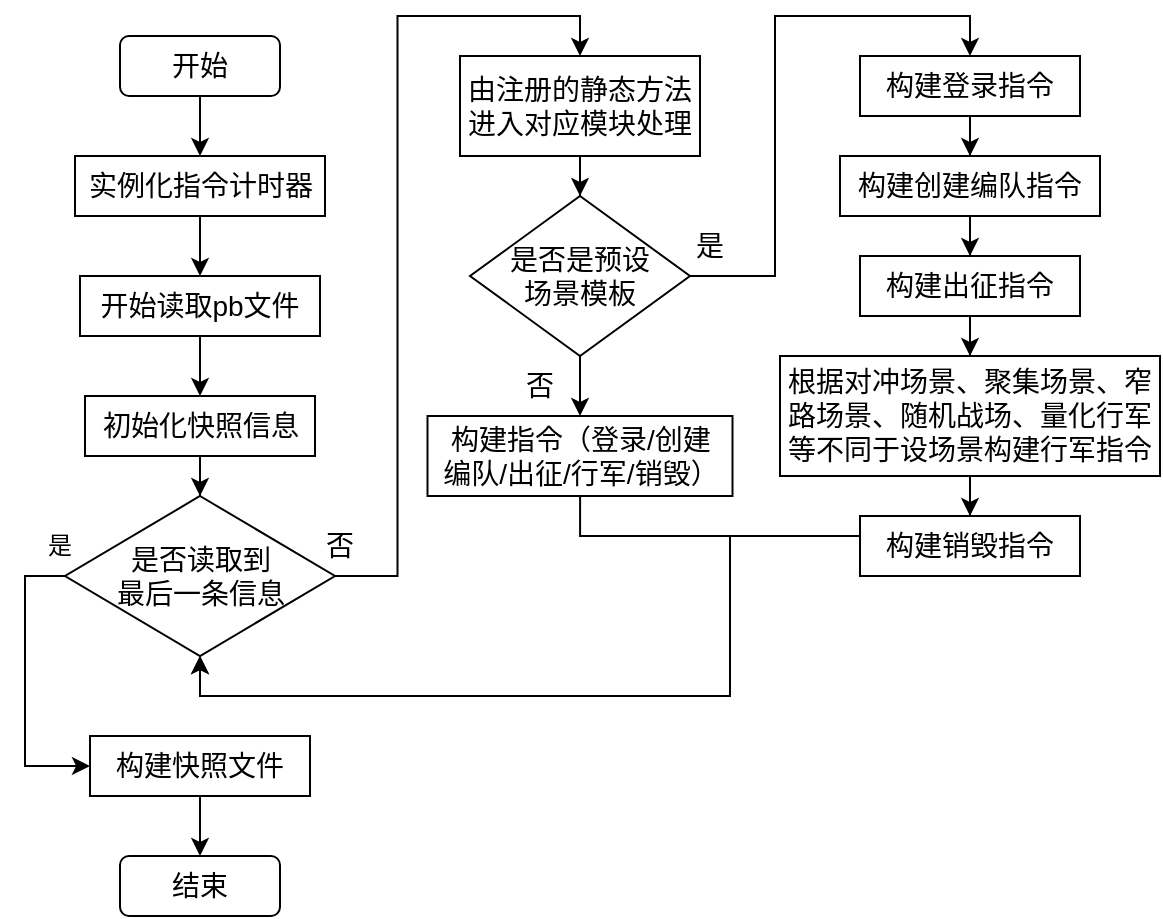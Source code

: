 <mxfile version="21.1.8" type="github">
  <diagram name="第 1 页" id="mLox_zXsMJPrJibGDM8M">
    <mxGraphModel dx="1434" dy="796" grid="1" gridSize="10" guides="1" tooltips="1" connect="1" arrows="1" fold="1" page="1" pageScale="1" pageWidth="827" pageHeight="1169" math="0" shadow="0">
      <root>
        <mxCell id="0" />
        <mxCell id="1" parent="0" />
        <mxCell id="eCKu4-VgmCrht83dg7p6-11" style="edgeStyle=orthogonalEdgeStyle;rounded=0;orthogonalLoop=1;jettySize=auto;html=1;entryX=0.5;entryY=0;entryDx=0;entryDy=0;fontSize=14;" parent="1" source="eCKu4-VgmCrht83dg7p6-1" target="eCKu4-VgmCrht83dg7p6-3" edge="1">
          <mxGeometry relative="1" as="geometry" />
        </mxCell>
        <mxCell id="eCKu4-VgmCrht83dg7p6-1" value="开始" style="rounded=1;whiteSpace=wrap;html=1;fontSize=14;glass=0;strokeWidth=1;shadow=0;" parent="1" vertex="1">
          <mxGeometry x="130" y="40" width="80" height="30" as="geometry" />
        </mxCell>
        <mxCell id="eCKu4-VgmCrht83dg7p6-13" style="edgeStyle=orthogonalEdgeStyle;rounded=0;orthogonalLoop=1;jettySize=auto;html=1;entryX=0.5;entryY=0;entryDx=0;entryDy=0;fontSize=14;" parent="1" source="eCKu4-VgmCrht83dg7p6-2" target="eCKu4-VgmCrht83dg7p6-4" edge="1">
          <mxGeometry relative="1" as="geometry" />
        </mxCell>
        <mxCell id="eCKu4-VgmCrht83dg7p6-2" value="开始读取pb文件" style="rounded=0;whiteSpace=wrap;html=1;fontSize=14;" parent="1" vertex="1">
          <mxGeometry x="110" y="160" width="120" height="30" as="geometry" />
        </mxCell>
        <mxCell id="eCKu4-VgmCrht83dg7p6-12" style="edgeStyle=orthogonalEdgeStyle;rounded=0;orthogonalLoop=1;jettySize=auto;html=1;entryX=0.5;entryY=0;entryDx=0;entryDy=0;fontSize=14;" parent="1" source="eCKu4-VgmCrht83dg7p6-3" target="eCKu4-VgmCrht83dg7p6-2" edge="1">
          <mxGeometry relative="1" as="geometry" />
        </mxCell>
        <mxCell id="eCKu4-VgmCrht83dg7p6-3" value="实例化指令计时器" style="rounded=0;whiteSpace=wrap;html=1;fontSize=14;" parent="1" vertex="1">
          <mxGeometry x="107.5" y="100" width="125" height="30" as="geometry" />
        </mxCell>
        <mxCell id="eCKu4-VgmCrht83dg7p6-14" style="edgeStyle=orthogonalEdgeStyle;rounded=0;orthogonalLoop=1;jettySize=auto;html=1;fontSize=14;" parent="1" source="eCKu4-VgmCrht83dg7p6-4" target="eCKu4-VgmCrht83dg7p6-6" edge="1">
          <mxGeometry relative="1" as="geometry" />
        </mxCell>
        <mxCell id="eCKu4-VgmCrht83dg7p6-4" value="初始化快照信息" style="rounded=0;whiteSpace=wrap;html=1;fontSize=14;" parent="1" vertex="1">
          <mxGeometry x="112.5" y="220" width="115" height="30" as="geometry" />
        </mxCell>
        <mxCell id="eCKu4-VgmCrht83dg7p6-16" style="edgeStyle=orthogonalEdgeStyle;rounded=0;orthogonalLoop=1;jettySize=auto;html=1;fontSize=14;" parent="1" source="eCKu4-VgmCrht83dg7p6-5" target="eCKu4-VgmCrht83dg7p6-7" edge="1">
          <mxGeometry relative="1" as="geometry" />
        </mxCell>
        <mxCell id="eCKu4-VgmCrht83dg7p6-5" value="由注册的静态方法进入对应模块处理" style="rounded=0;whiteSpace=wrap;html=1;fontSize=14;" parent="1" vertex="1">
          <mxGeometry x="300" y="50" width="120" height="50" as="geometry" />
        </mxCell>
        <mxCell id="eCKu4-VgmCrht83dg7p6-15" style="edgeStyle=orthogonalEdgeStyle;rounded=0;orthogonalLoop=1;jettySize=auto;html=1;entryX=0.5;entryY=0;entryDx=0;entryDy=0;fontSize=14;" parent="1" source="eCKu4-VgmCrht83dg7p6-6" target="eCKu4-VgmCrht83dg7p6-5" edge="1">
          <mxGeometry relative="1" as="geometry" />
        </mxCell>
        <mxCell id="eCKu4-VgmCrht83dg7p6-37" style="edgeStyle=orthogonalEdgeStyle;rounded=0;orthogonalLoop=1;jettySize=auto;html=1;entryX=0;entryY=0.5;entryDx=0;entryDy=0;exitX=0;exitY=0.5;exitDx=0;exitDy=0;fontSize=14;" parent="1" source="eCKu4-VgmCrht83dg7p6-6" target="eCKu4-VgmCrht83dg7p6-31" edge="1">
          <mxGeometry relative="1" as="geometry" />
        </mxCell>
        <mxCell id="eCKu4-VgmCrht83dg7p6-6" value="是否读取到&lt;br style=&quot;font-size: 14px;&quot;&gt;最后一条信息" style="rhombus;whiteSpace=wrap;html=1;fontSize=14;" parent="1" vertex="1">
          <mxGeometry x="102.5" y="270" width="135" height="80" as="geometry" />
        </mxCell>
        <mxCell id="eCKu4-VgmCrht83dg7p6-24" style="edgeStyle=orthogonalEdgeStyle;rounded=0;orthogonalLoop=1;jettySize=auto;html=1;entryX=0.5;entryY=0;entryDx=0;entryDy=0;fontSize=14;" parent="1" source="eCKu4-VgmCrht83dg7p6-7" target="eCKu4-VgmCrht83dg7p6-10" edge="1">
          <mxGeometry relative="1" as="geometry" />
        </mxCell>
        <mxCell id="eCKu4-VgmCrht83dg7p6-30" style="edgeStyle=orthogonalEdgeStyle;rounded=0;orthogonalLoop=1;jettySize=auto;html=1;entryX=0.5;entryY=0;entryDx=0;entryDy=0;fontSize=14;" parent="1" source="eCKu4-VgmCrht83dg7p6-7" target="eCKu4-VgmCrht83dg7p6-29" edge="1">
          <mxGeometry relative="1" as="geometry" />
        </mxCell>
        <mxCell id="eCKu4-VgmCrht83dg7p6-7" value="是否是预设&lt;br style=&quot;font-size: 14px;&quot;&gt;场景模板" style="rhombus;whiteSpace=wrap;html=1;fontSize=14;" parent="1" vertex="1">
          <mxGeometry x="305" y="120" width="110" height="80" as="geometry" />
        </mxCell>
        <mxCell id="eCKu4-VgmCrht83dg7p6-25" style="edgeStyle=orthogonalEdgeStyle;rounded=0;orthogonalLoop=1;jettySize=auto;html=1;entryX=0.5;entryY=0;entryDx=0;entryDy=0;fontSize=14;" parent="1" source="eCKu4-VgmCrht83dg7p6-10" target="eCKu4-VgmCrht83dg7p6-19" edge="1">
          <mxGeometry relative="1" as="geometry" />
        </mxCell>
        <mxCell id="eCKu4-VgmCrht83dg7p6-10" value="构建登录指令" style="rounded=0;whiteSpace=wrap;html=1;fontSize=14;" parent="1" vertex="1">
          <mxGeometry x="500" y="50" width="110" height="30" as="geometry" />
        </mxCell>
        <mxCell id="eCKu4-VgmCrht83dg7p6-26" style="edgeStyle=orthogonalEdgeStyle;rounded=0;orthogonalLoop=1;jettySize=auto;html=1;fontSize=14;" parent="1" source="eCKu4-VgmCrht83dg7p6-19" target="eCKu4-VgmCrht83dg7p6-22" edge="1">
          <mxGeometry relative="1" as="geometry" />
        </mxCell>
        <mxCell id="eCKu4-VgmCrht83dg7p6-19" value="构建创建编队指令" style="rounded=0;whiteSpace=wrap;html=1;fontSize=14;" parent="1" vertex="1">
          <mxGeometry x="490" y="100" width="130" height="30" as="geometry" />
        </mxCell>
        <mxCell id="eCKu4-VgmCrht83dg7p6-28" style="edgeStyle=orthogonalEdgeStyle;rounded=0;orthogonalLoop=1;jettySize=auto;html=1;entryX=0.5;entryY=0;entryDx=0;entryDy=0;fontSize=14;" parent="1" source="eCKu4-VgmCrht83dg7p6-21" target="eCKu4-VgmCrht83dg7p6-23" edge="1">
          <mxGeometry relative="1" as="geometry" />
        </mxCell>
        <mxCell id="eCKu4-VgmCrht83dg7p6-21" value="根据对冲场景、聚集场景、窄路场景、随机战场、量化行军等不同于设场景构建行军指令" style="rounded=0;whiteSpace=wrap;html=1;fontSize=14;" parent="1" vertex="1">
          <mxGeometry x="460" y="200" width="190" height="60" as="geometry" />
        </mxCell>
        <mxCell id="eCKu4-VgmCrht83dg7p6-27" style="edgeStyle=orthogonalEdgeStyle;rounded=0;orthogonalLoop=1;jettySize=auto;html=1;entryX=0.5;entryY=0;entryDx=0;entryDy=0;fontSize=14;" parent="1" source="eCKu4-VgmCrht83dg7p6-22" target="eCKu4-VgmCrht83dg7p6-21" edge="1">
          <mxGeometry relative="1" as="geometry" />
        </mxCell>
        <mxCell id="eCKu4-VgmCrht83dg7p6-22" value="构建出征指令" style="rounded=0;whiteSpace=wrap;html=1;fontSize=14;" parent="1" vertex="1">
          <mxGeometry x="500" y="150" width="110" height="30" as="geometry" />
        </mxCell>
        <mxCell id="eCKu4-VgmCrht83dg7p6-34" style="edgeStyle=orthogonalEdgeStyle;rounded=0;orthogonalLoop=1;jettySize=auto;html=1;entryX=0.5;entryY=1;entryDx=0;entryDy=0;fontSize=14;" parent="1" source="eCKu4-VgmCrht83dg7p6-23" target="eCKu4-VgmCrht83dg7p6-6" edge="1">
          <mxGeometry relative="1" as="geometry">
            <mxPoint x="170" y="360" as="targetPoint" />
            <Array as="points">
              <mxPoint x="435" y="290" />
              <mxPoint x="435" y="370" />
              <mxPoint x="170" y="370" />
            </Array>
          </mxGeometry>
        </mxCell>
        <mxCell id="eCKu4-VgmCrht83dg7p6-23" value="构建销毁指令" style="rounded=0;whiteSpace=wrap;html=1;fontSize=14;" parent="1" vertex="1">
          <mxGeometry x="500" y="280" width="110" height="30" as="geometry" />
        </mxCell>
        <mxCell id="eCKu4-VgmCrht83dg7p6-33" style="edgeStyle=orthogonalEdgeStyle;rounded=0;orthogonalLoop=1;jettySize=auto;html=1;entryX=0.5;entryY=1;entryDx=0;entryDy=0;fontSize=14;" parent="1" source="eCKu4-VgmCrht83dg7p6-29" target="eCKu4-VgmCrht83dg7p6-6" edge="1">
          <mxGeometry relative="1" as="geometry">
            <mxPoint x="200" y="360" as="targetPoint" />
            <Array as="points">
              <mxPoint x="360" y="290" />
              <mxPoint x="435" y="290" />
              <mxPoint x="435" y="370" />
              <mxPoint x="170" y="370" />
            </Array>
          </mxGeometry>
        </mxCell>
        <mxCell id="eCKu4-VgmCrht83dg7p6-29" value="构建指令（登录/创建&lt;br&gt;编队/出征/行军/销毁）" style="rounded=0;whiteSpace=wrap;html=1;fontSize=14;" parent="1" vertex="1">
          <mxGeometry x="283.75" y="230" width="152.5" height="40" as="geometry" />
        </mxCell>
        <mxCell id="eCKu4-VgmCrht83dg7p6-35" style="edgeStyle=orthogonalEdgeStyle;rounded=0;orthogonalLoop=1;jettySize=auto;html=1;exitX=0.5;exitY=1;exitDx=0;exitDy=0;entryX=0.5;entryY=0;entryDx=0;entryDy=0;fontSize=14;" parent="1" source="eCKu4-VgmCrht83dg7p6-31" target="eCKu4-VgmCrht83dg7p6-32" edge="1">
          <mxGeometry relative="1" as="geometry" />
        </mxCell>
        <mxCell id="eCKu4-VgmCrht83dg7p6-31" value="构建快照文件" style="rounded=0;whiteSpace=wrap;html=1;fontSize=14;" parent="1" vertex="1">
          <mxGeometry x="115" y="390" width="110" height="30" as="geometry" />
        </mxCell>
        <mxCell id="eCKu4-VgmCrht83dg7p6-32" value="结束" style="rounded=1;whiteSpace=wrap;html=1;fontSize=14;glass=0;strokeWidth=1;shadow=0;" parent="1" vertex="1">
          <mxGeometry x="130" y="450" width="80" height="30" as="geometry" />
        </mxCell>
        <mxCell id="eCKu4-VgmCrht83dg7p6-36" value="是" style="text;html=1;strokeColor=none;fillColor=none;align=center;verticalAlign=middle;whiteSpace=wrap;rounded=0;" parent="1" vertex="1">
          <mxGeometry x="70" y="280" width="60" height="30" as="geometry" />
        </mxCell>
        <mxCell id="eCKu4-VgmCrht83dg7p6-38" value="是" style="text;html=1;strokeColor=none;fillColor=none;align=center;verticalAlign=middle;whiteSpace=wrap;rounded=0;fontSize=14;" parent="1" vertex="1">
          <mxGeometry x="395" y="130" width="60" height="30" as="geometry" />
        </mxCell>
        <mxCell id="eCKu4-VgmCrht83dg7p6-39" value="否" style="text;html=1;strokeColor=none;fillColor=none;align=center;verticalAlign=middle;whiteSpace=wrap;rounded=0;fontSize=14;" parent="1" vertex="1">
          <mxGeometry x="210" y="280" width="60" height="30" as="geometry" />
        </mxCell>
        <mxCell id="eCKu4-VgmCrht83dg7p6-40" value="否" style="text;html=1;strokeColor=none;fillColor=none;align=center;verticalAlign=middle;whiteSpace=wrap;rounded=0;fontSize=14;" parent="1" vertex="1">
          <mxGeometry x="310" y="200" width="60" height="30" as="geometry" />
        </mxCell>
      </root>
    </mxGraphModel>
  </diagram>
</mxfile>
